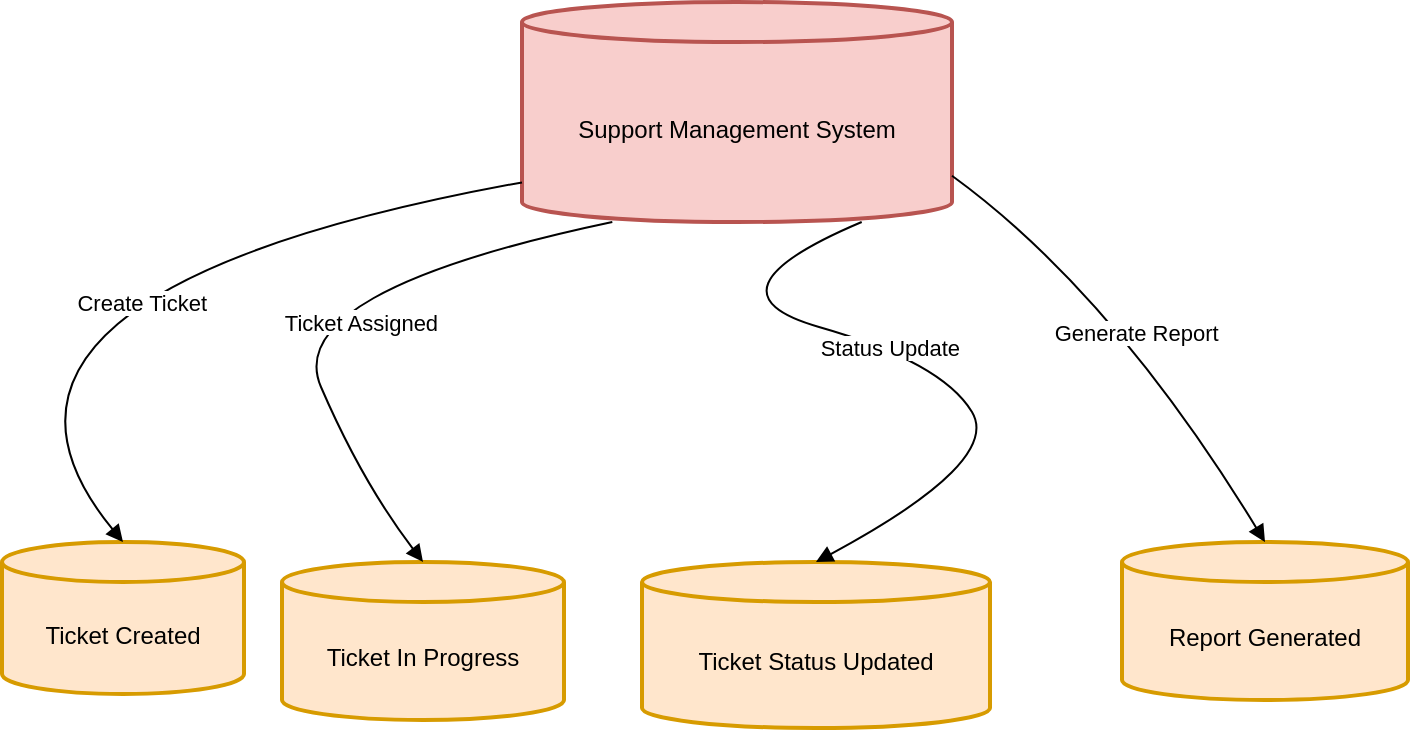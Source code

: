 <mxfile version="27.2.0">
  <diagram name="Page-1" id="hOgUPWBgXGIj88Icmsoo">
    <mxGraphModel dx="1042" dy="534" grid="1" gridSize="10" guides="1" tooltips="1" connect="1" arrows="1" fold="1" page="1" pageScale="1" pageWidth="850" pageHeight="1100" math="0" shadow="0">
      <root>
        <mxCell id="0" />
        <mxCell id="1" parent="0" />
        <mxCell id="2" value="Support Management System" style="shape=cylinder3;boundedLbl=1;backgroundOutline=1;size=10;strokeWidth=2;whiteSpace=wrap;fillColor=#f8cecc;strokeColor=#b85450;" parent="1" vertex="1">
          <mxGeometry x="370" y="10" width="215" height="110" as="geometry" />
        </mxCell>
        <mxCell id="3" value="Ticket Created" style="shape=cylinder3;boundedLbl=1;backgroundOutline=1;size=10;strokeWidth=2;whiteSpace=wrap;fillColor=#ffe6cc;strokeColor=#d79b00;" parent="1" vertex="1">
          <mxGeometry x="110" y="280" width="121" height="76" as="geometry" />
        </mxCell>
        <mxCell id="4" value="Ticket In Progress" style="shape=cylinder3;boundedLbl=1;backgroundOutline=1;size=10;strokeWidth=2;whiteSpace=wrap;fillColor=#ffe6cc;strokeColor=#d79b00;" parent="1" vertex="1">
          <mxGeometry x="250" y="290" width="141" height="79" as="geometry" />
        </mxCell>
        <mxCell id="5" value="Ticket Status Updated" style="shape=cylinder3;boundedLbl=1;backgroundOutline=1;size=10;strokeWidth=2;whiteSpace=wrap;fillColor=#ffe6cc;strokeColor=#d79b00;" parent="1" vertex="1">
          <mxGeometry x="430" y="290" width="174" height="83" as="geometry" />
        </mxCell>
        <mxCell id="6" value="Report Generated" style="shape=cylinder3;boundedLbl=1;backgroundOutline=1;size=10;strokeWidth=2;whiteSpace=wrap;fillColor=#ffe6cc;strokeColor=#d79b00;" parent="1" vertex="1">
          <mxGeometry x="670" y="280" width="143" height="79" as="geometry" />
        </mxCell>
        <mxCell id="7" value="Create Ticket" style="curved=1;startArrow=none;endArrow=block;exitX=0;exitY=0.82;entryX=0.5;entryY=0;" parent="1" source="2" target="3" edge="1">
          <mxGeometry x="-0.157" y="25" relative="1" as="geometry">
            <Array as="points">
              <mxPoint x="68" y="155" />
            </Array>
            <mxPoint as="offset" />
          </mxGeometry>
        </mxCell>
        <mxCell id="8" value="Ticket Assigned" style="curved=1;startArrow=none;endArrow=block;exitX=0.21;exitY=1;entryX=0.5;entryY=0;" parent="1" source="2" target="4" edge="1">
          <mxGeometry x="-0.179" y="23" relative="1" as="geometry">
            <Array as="points">
              <mxPoint x="249" y="155" />
              <mxPoint x="290" y="250" />
            </Array>
            <mxPoint as="offset" />
          </mxGeometry>
        </mxCell>
        <mxCell id="9" value="Status Update" style="curved=1;startArrow=none;endArrow=block;exitX=0.79;exitY=1;entryX=0.5;entryY=0;" parent="1" source="2" target="5" edge="1">
          <mxGeometry relative="1" as="geometry">
            <Array as="points">
              <mxPoint x="457" y="155" />
              <mxPoint x="580" y="190" />
              <mxPoint x="610" y="240" />
            </Array>
          </mxGeometry>
        </mxCell>
        <mxCell id="10" value="Generate Report" style="curved=1;startArrow=none;endArrow=block;exitX=1;exitY=0.79;entryX=0.5;entryY=0;" parent="1" source="2" target="6" edge="1">
          <mxGeometry relative="1" as="geometry">
            <Array as="points">
              <mxPoint x="665" y="155" />
            </Array>
          </mxGeometry>
        </mxCell>
      </root>
    </mxGraphModel>
  </diagram>
</mxfile>
